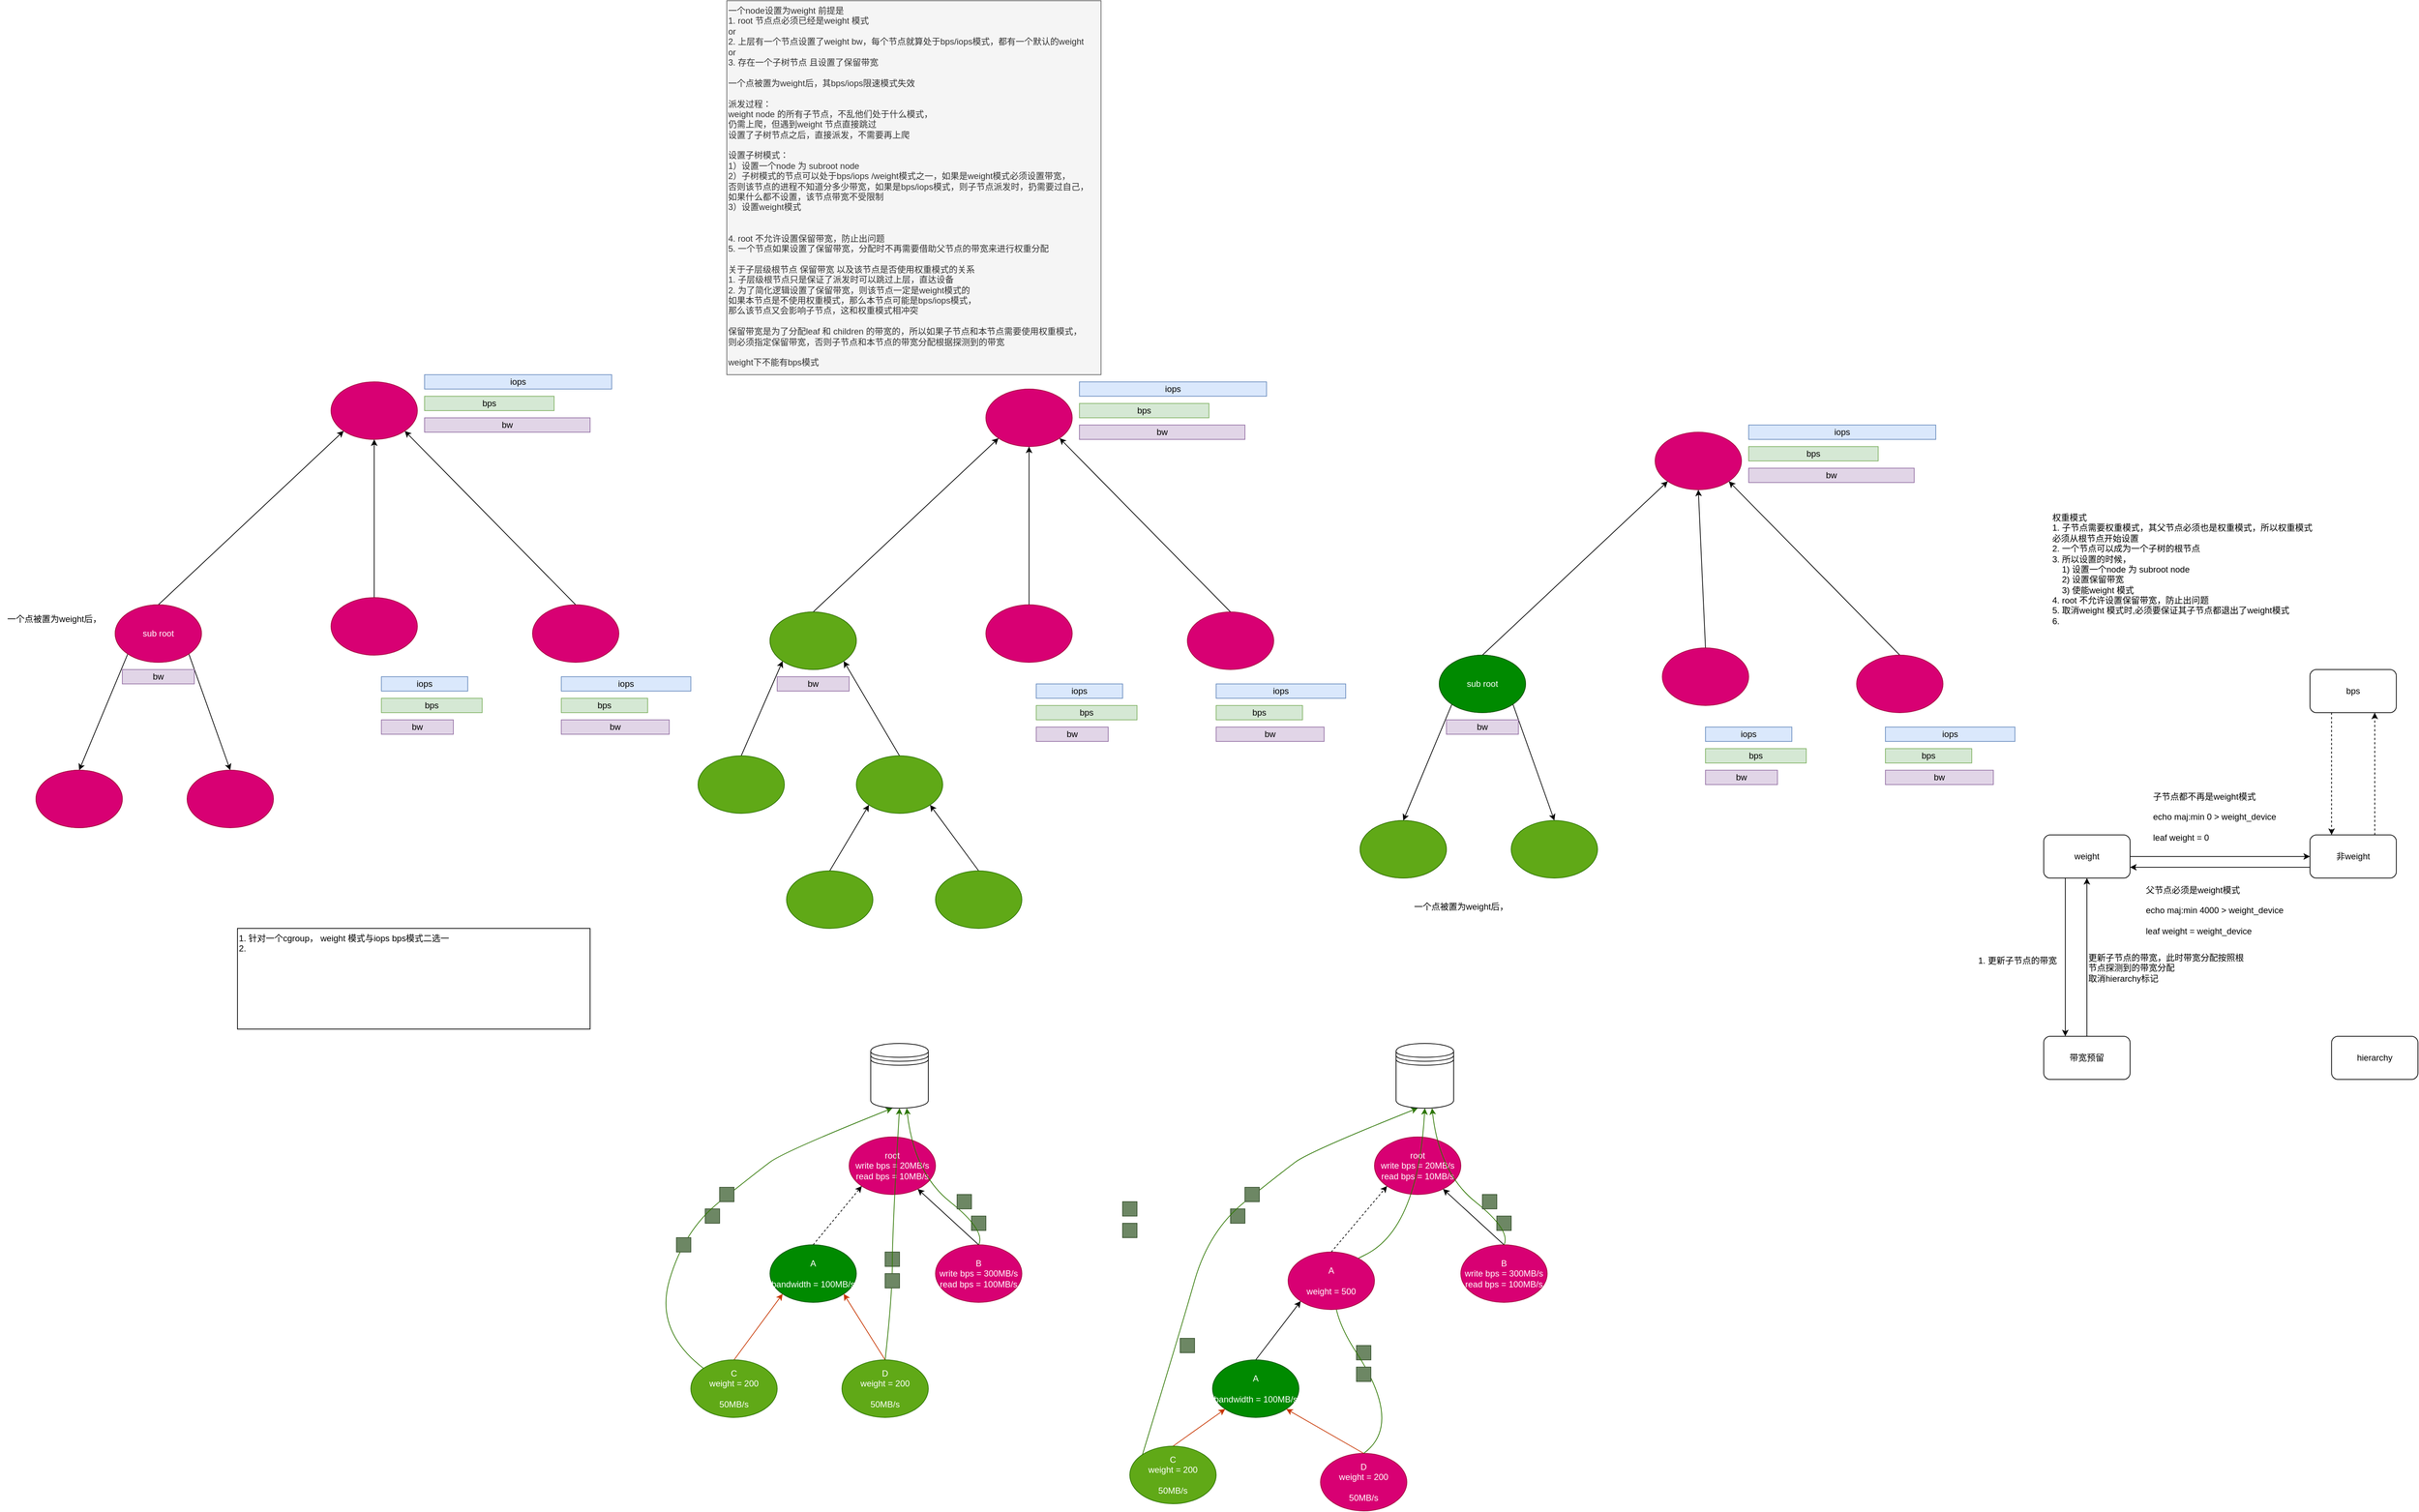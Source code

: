 <mxfile version="14.1.3" type="github">
  <diagram id="-onmPk4miG5qpfCvKEWN" name="Page-1">
    <mxGraphModel dx="3282" dy="1691" grid="1" gridSize="10" guides="1" tooltips="1" connect="1" arrows="1" fold="1" page="1" pageScale="1" pageWidth="827" pageHeight="1169" math="0" shadow="0">
      <root>
        <mxCell id="0" />
        <mxCell id="1" parent="0" />
        <mxCell id="AnmdYsWiVzskDCuWbKyH-101" value="一个node设置为weight 前提是&lt;br&gt;1. root 节点点必须已经是weight 模式&lt;br&gt;or&lt;br&gt;2. 上层有一个节点设置了weight bw，每个节点就算处于bps/iops模式，都有一个默认的weight&amp;nbsp;&lt;br&gt;or&lt;br&gt;3. 存在一个子树节点 且设置了保留带宽&lt;br&gt;&lt;br&gt;一个点被置为weight后，其bps/iops限速模式失效&lt;br&gt;&lt;br&gt;派发过程：&lt;br&gt;weight node 的所有子节点，不乱他们处于什么模式，&lt;br&gt;仍需上爬，但遇到weight 节点直接跳过&lt;br&gt;设置了子树节点之后，直接派发，不需要再上爬&lt;br&gt;&lt;div&gt;&lt;br&gt;&lt;/div&gt;&lt;div&gt;设置子树模式：&lt;span&gt;&amp;nbsp; &amp;nbsp;&amp;nbsp;&lt;/span&gt;&lt;/div&gt;&lt;div&gt;&lt;span&gt;1）设置一个node 为 subroot node&lt;/span&gt;&lt;/div&gt;&lt;div&gt;&lt;span&gt;2）子树模式的节点可以处于bps/iops /weight模式之一，如果是weight模式必须设置带宽，&lt;/span&gt;&lt;/div&gt;&lt;div&gt;&lt;span&gt;否则该节点的进程不知道分多少带宽，如果是bps/iops模式，则子节点派发时，扔需要过自己，&lt;/span&gt;&lt;/div&gt;&lt;div&gt;&lt;span&gt;如果什么都不设置，该节点带宽不受限制&lt;/span&gt;&lt;/div&gt;&lt;div&gt;&lt;span&gt;3）设置weight模式&lt;/span&gt;&lt;/div&gt;&lt;div&gt;&lt;br&gt;&lt;/div&gt;&lt;div&gt;&lt;br&gt;&lt;/div&gt;&lt;div&gt;4. root 不允许设置保留带宽，防止出问题&lt;/div&gt;&lt;div&gt;5. 一个节点如果设置了保留带宽，分配时不再需要借助父节点的带宽来进行权重分配&lt;/div&gt;&lt;div&gt;&lt;br&gt;&lt;/div&gt;&lt;div&gt;关于子层级根节点 保留带宽 以及该节点是否使用权重模式的关系&lt;/div&gt;&lt;div&gt;1. 子层级根节点只是保证了派发时可以跳过上层，直达设备&lt;/div&gt;&lt;div&gt;2. 为了简化逻辑设置了保留带宽，则该节点一定是weight模式的&lt;/div&gt;&lt;div&gt;如果本节点是不使用权重模式，那么本节点可能是bps/iops模式，&lt;br&gt;那么该节点又会影响子节点，这和权重模式相冲突&lt;br&gt;&lt;/div&gt;&lt;div&gt;&lt;br&gt;&lt;/div&gt;&lt;div&gt;保留带宽是为了分配leaf 和 children 的带宽的，所以如果子节点和本节点需要使用权重模式，&lt;/div&gt;&lt;div&gt;则必须指定保留带宽，否则子节点和本节点的带宽分配根据探测到的带宽&lt;/div&gt;&lt;div&gt;&lt;/div&gt;&lt;br&gt;&lt;div&gt;weight下不能有bps模式&lt;/div&gt;&lt;div&gt;&lt;br&gt;&lt;/div&gt;&lt;div&gt;&lt;br&gt;&lt;/div&gt;" style="text;html=1;align=left;verticalAlign=top;resizable=0;points=[];autosize=1;fillColor=#f5f5f5;strokeColor=#666666;fontColor=#333333;" parent="1" vertex="1">
          <mxGeometry x="-910" y="-450" width="520" height="520" as="geometry" />
        </mxCell>
        <mxCell id="AnmdYsWiVzskDCuWbKyH-1" value="" style="ellipse;whiteSpace=wrap;html=1;fillColor=#d80073;strokeColor=#A50040;fontColor=#ffffff;" parent="1" vertex="1">
          <mxGeometry x="380" y="150" width="120" height="80" as="geometry" />
        </mxCell>
        <mxCell id="AnmdYsWiVzskDCuWbKyH-46" style="rounded=0;orthogonalLoop=1;jettySize=auto;html=1;exitX=0;exitY=1;exitDx=0;exitDy=0;entryX=0.5;entryY=0;entryDx=0;entryDy=0;" parent="1" source="AnmdYsWiVzskDCuWbKyH-2" target="AnmdYsWiVzskDCuWbKyH-24" edge="1">
          <mxGeometry relative="1" as="geometry" />
        </mxCell>
        <mxCell id="AnmdYsWiVzskDCuWbKyH-47" style="edgeStyle=none;rounded=0;orthogonalLoop=1;jettySize=auto;html=1;exitX=1;exitY=1;exitDx=0;exitDy=0;entryX=0.5;entryY=0;entryDx=0;entryDy=0;" parent="1" source="AnmdYsWiVzskDCuWbKyH-2" target="AnmdYsWiVzskDCuWbKyH-25" edge="1">
          <mxGeometry relative="1" as="geometry" />
        </mxCell>
        <mxCell id="AnmdYsWiVzskDCuWbKyH-50" style="edgeStyle=none;rounded=0;orthogonalLoop=1;jettySize=auto;html=1;exitX=0.5;exitY=0;exitDx=0;exitDy=0;entryX=0;entryY=1;entryDx=0;entryDy=0;" parent="1" source="AnmdYsWiVzskDCuWbKyH-2" target="AnmdYsWiVzskDCuWbKyH-1" edge="1">
          <mxGeometry relative="1" as="geometry" />
        </mxCell>
        <mxCell id="AnmdYsWiVzskDCuWbKyH-2" value="sub root" style="ellipse;whiteSpace=wrap;html=1;fillColor=#f8cecc;strokeColor=#b85450;" parent="1" vertex="1">
          <mxGeometry x="80" y="460" width="120" height="80" as="geometry" />
        </mxCell>
        <mxCell id="AnmdYsWiVzskDCuWbKyH-48" style="edgeStyle=none;rounded=0;orthogonalLoop=1;jettySize=auto;html=1;exitX=0.5;exitY=0;exitDx=0;exitDy=0;entryX=0.5;entryY=1;entryDx=0;entryDy=0;" parent="1" source="AnmdYsWiVzskDCuWbKyH-3" target="AnmdYsWiVzskDCuWbKyH-1" edge="1">
          <mxGeometry relative="1" as="geometry" />
        </mxCell>
        <mxCell id="AnmdYsWiVzskDCuWbKyH-3" value="" style="ellipse;whiteSpace=wrap;html=1;fillColor=#d80073;strokeColor=#A50040;fontColor=#ffffff;" parent="1" vertex="1">
          <mxGeometry x="390" y="450" width="120" height="80" as="geometry" />
        </mxCell>
        <mxCell id="AnmdYsWiVzskDCuWbKyH-49" style="edgeStyle=none;rounded=0;orthogonalLoop=1;jettySize=auto;html=1;exitX=0.5;exitY=0;exitDx=0;exitDy=0;entryX=1;entryY=1;entryDx=0;entryDy=0;" parent="1" source="AnmdYsWiVzskDCuWbKyH-4" target="AnmdYsWiVzskDCuWbKyH-1" edge="1">
          <mxGeometry relative="1" as="geometry" />
        </mxCell>
        <mxCell id="AnmdYsWiVzskDCuWbKyH-4" value="" style="ellipse;whiteSpace=wrap;html=1;fillColor=#d80073;strokeColor=#A50040;fontColor=#ffffff;" parent="1" vertex="1">
          <mxGeometry x="660" y="460" width="120" height="80" as="geometry" />
        </mxCell>
        <mxCell id="AnmdYsWiVzskDCuWbKyH-11" value="bps" style="rounded=0;whiteSpace=wrap;html=1;fillColor=#d5e8d4;strokeColor=#82b366;" parent="1" vertex="1">
          <mxGeometry x="700" y="590" width="120" height="20" as="geometry" />
        </mxCell>
        <mxCell id="AnmdYsWiVzskDCuWbKyH-12" value="bw" style="rounded=0;whiteSpace=wrap;html=1;fillColor=#e1d5e7;strokeColor=#9673a6;" parent="1" vertex="1">
          <mxGeometry x="700" y="620" width="150" height="20" as="geometry" />
        </mxCell>
        <mxCell id="AnmdYsWiVzskDCuWbKyH-13" value="iops" style="rounded=0;whiteSpace=wrap;html=1;fillColor=#dae8fc;strokeColor=#6c8ebf;" parent="1" vertex="1">
          <mxGeometry x="700" y="560" width="180" height="20" as="geometry" />
        </mxCell>
        <mxCell id="AnmdYsWiVzskDCuWbKyH-14" value="bps" style="rounded=0;whiteSpace=wrap;html=1;fillColor=#d5e8d4;strokeColor=#82b366;" parent="1" vertex="1">
          <mxGeometry x="450" y="590" width="140" height="20" as="geometry" />
        </mxCell>
        <mxCell id="AnmdYsWiVzskDCuWbKyH-15" value="bw" style="rounded=0;whiteSpace=wrap;html=1;fillColor=#e1d5e7;strokeColor=#9673a6;" parent="1" vertex="1">
          <mxGeometry x="450" y="620" width="100" height="20" as="geometry" />
        </mxCell>
        <mxCell id="AnmdYsWiVzskDCuWbKyH-16" value="iops" style="rounded=0;whiteSpace=wrap;html=1;fillColor=#dae8fc;strokeColor=#6c8ebf;" parent="1" vertex="1">
          <mxGeometry x="450" y="560" width="120" height="20" as="geometry" />
        </mxCell>
        <mxCell id="AnmdYsWiVzskDCuWbKyH-18" value="bw" style="rounded=0;whiteSpace=wrap;html=1;fillColor=#e1d5e7;strokeColor=#9673a6;" parent="1" vertex="1">
          <mxGeometry x="90" y="550" width="100" height="20" as="geometry" />
        </mxCell>
        <mxCell id="AnmdYsWiVzskDCuWbKyH-20" value="bps" style="rounded=0;whiteSpace=wrap;html=1;fillColor=#d5e8d4;strokeColor=#82b366;" parent="1" vertex="1">
          <mxGeometry x="510" y="170" width="180" height="20" as="geometry" />
        </mxCell>
        <mxCell id="AnmdYsWiVzskDCuWbKyH-21" value="bw" style="rounded=0;whiteSpace=wrap;html=1;fillColor=#e1d5e7;strokeColor=#9673a6;" parent="1" vertex="1">
          <mxGeometry x="510" y="200" width="230" height="20" as="geometry" />
        </mxCell>
        <mxCell id="AnmdYsWiVzskDCuWbKyH-22" value="iops" style="rounded=0;whiteSpace=wrap;html=1;fillColor=#dae8fc;strokeColor=#6c8ebf;" parent="1" vertex="1">
          <mxGeometry x="510" y="140" width="260" height="20" as="geometry" />
        </mxCell>
        <mxCell id="AnmdYsWiVzskDCuWbKyH-23" value="权重模式&lt;br&gt;&lt;div&gt;&lt;span&gt;1. 子节点需要权重模式，其父节点必须也是权重模式，所以权重模式必须从根节点开始设置&lt;/span&gt;&lt;/div&gt;&lt;div&gt;&lt;span&gt;2. 一个节点可以成为一个子树的根节点&lt;/span&gt;&lt;/div&gt;&lt;div&gt;&lt;span&gt;3. 所以设置的时候，&lt;/span&gt;&lt;/div&gt;&lt;div&gt;&lt;span&gt;&amp;nbsp; &amp;nbsp; 1) 设置一个node 为 subroot node&lt;/span&gt;&lt;/div&gt;&lt;div&gt;&lt;span&gt;&amp;nbsp; &amp;nbsp; 2) 设置保留带宽&lt;/span&gt;&lt;/div&gt;&lt;div&gt;&lt;span&gt;&amp;nbsp; &amp;nbsp; 3) 使能weight 模式&lt;/span&gt;&lt;/div&gt;&lt;div&gt;&lt;span&gt;4. root 不允许设置保留带宽，防止出问题&lt;/span&gt;&lt;/div&gt;&lt;div&gt;&lt;span&gt;5. 取消weight 模式时,必须要保证其子节点都退出了weight模式&lt;/span&gt;&lt;/div&gt;&lt;div&gt;&lt;span&gt;6.&amp;nbsp;&lt;/span&gt;&lt;/div&gt;&lt;div&gt;&lt;span&gt;&lt;br&gt;&lt;/span&gt;&lt;/div&gt;&lt;div&gt;&lt;span&gt;&lt;br&gt;&lt;/span&gt;&lt;/div&gt;" style="text;html=1;strokeColor=none;fillColor=none;align=left;verticalAlign=middle;whiteSpace=wrap;rounded=0;" parent="1" vertex="1">
          <mxGeometry x="930" y="250" width="370" height="210" as="geometry" />
        </mxCell>
        <mxCell id="AnmdYsWiVzskDCuWbKyH-24" value="" style="ellipse;whiteSpace=wrap;html=1;fillColor=#f8cecc;strokeColor=#b85450;" parent="1" vertex="1">
          <mxGeometry x="-30" y="690" width="120" height="80" as="geometry" />
        </mxCell>
        <mxCell id="AnmdYsWiVzskDCuWbKyH-25" value="" style="ellipse;whiteSpace=wrap;html=1;fillColor=#60a917;strokeColor=#2D7600;fontColor=#ffffff;" parent="1" vertex="1">
          <mxGeometry x="180" y="690" width="120" height="80" as="geometry" />
        </mxCell>
        <mxCell id="AnmdYsWiVzskDCuWbKyH-32" style="edgeStyle=orthogonalEdgeStyle;rounded=0;orthogonalLoop=1;jettySize=auto;html=1;exitX=1;exitY=0.5;exitDx=0;exitDy=0;entryX=0;entryY=0.5;entryDx=0;entryDy=0;" parent="1" source="AnmdYsWiVzskDCuWbKyH-29" target="AnmdYsWiVzskDCuWbKyH-30" edge="1">
          <mxGeometry relative="1" as="geometry" />
        </mxCell>
        <mxCell id="AnmdYsWiVzskDCuWbKyH-29" value="weight" style="rounded=1;whiteSpace=wrap;html=1;align=center;" parent="1" vertex="1">
          <mxGeometry x="920" y="710" width="120" height="60" as="geometry" />
        </mxCell>
        <mxCell id="AnmdYsWiVzskDCuWbKyH-149" style="edgeStyle=none;rounded=0;orthogonalLoop=1;jettySize=auto;html=1;exitX=0.75;exitY=0;exitDx=0;exitDy=0;entryX=0.75;entryY=1;entryDx=0;entryDy=0;dashed=1;" parent="1" source="AnmdYsWiVzskDCuWbKyH-30" target="AnmdYsWiVzskDCuWbKyH-147" edge="1">
          <mxGeometry relative="1" as="geometry" />
        </mxCell>
        <mxCell id="AnmdYsWiVzskDCuWbKyH-30" value="非weight" style="rounded=1;whiteSpace=wrap;html=1;align=center;" parent="1" vertex="1">
          <mxGeometry x="1290" y="710" width="120" height="60" as="geometry" />
        </mxCell>
        <mxCell id="AnmdYsWiVzskDCuWbKyH-37" value="子节点都不再是weight模式&lt;br&gt;&lt;span&gt;&lt;br&gt;echo maj:min 0 &amp;gt; weight_device&lt;br&gt;&lt;/span&gt;&lt;span style=&quot;text-align: center&quot;&gt;&lt;br&gt;leaf weight = 0&lt;/span&gt;&lt;span&gt;&lt;br&gt;&lt;/span&gt;" style="text;html=1;strokeColor=none;fillColor=none;align=left;verticalAlign=middle;whiteSpace=wrap;rounded=0;" parent="1" vertex="1">
          <mxGeometry x="1070" y="640" width="180" height="90" as="geometry" />
        </mxCell>
        <mxCell id="AnmdYsWiVzskDCuWbKyH-39" value="父节点必须是weight模式&lt;br&gt;&lt;span&gt;&lt;br&gt;echo maj:min 4000 &amp;gt; weight_device&lt;br&gt;&lt;/span&gt;&lt;span style=&quot;text-align: center&quot;&gt;&lt;br&gt;leaf weight = weight_device&lt;/span&gt;&lt;span&gt;&lt;br&gt;&lt;/span&gt;" style="text;html=1;strokeColor=none;fillColor=none;align=left;verticalAlign=middle;whiteSpace=wrap;rounded=0;" parent="1" vertex="1">
          <mxGeometry x="1060" y="770" width="220" height="90" as="geometry" />
        </mxCell>
        <mxCell id="AnmdYsWiVzskDCuWbKyH-40" value="" style="endArrow=classic;html=1;exitX=0;exitY=0.75;exitDx=0;exitDy=0;entryX=1;entryY=0.75;entryDx=0;entryDy=0;" parent="1" source="AnmdYsWiVzskDCuWbKyH-30" target="AnmdYsWiVzskDCuWbKyH-29" edge="1">
          <mxGeometry width="50" height="50" relative="1" as="geometry">
            <mxPoint x="860" y="680" as="sourcePoint" />
            <mxPoint x="910" y="630" as="targetPoint" />
          </mxGeometry>
        </mxCell>
        <mxCell id="AnmdYsWiVzskDCuWbKyH-41" value="带宽预留" style="rounded=1;whiteSpace=wrap;html=1;align=center;" parent="1" vertex="1">
          <mxGeometry x="920" y="990" width="120" height="60" as="geometry" />
        </mxCell>
        <mxCell id="AnmdYsWiVzskDCuWbKyH-42" value="" style="endArrow=classic;html=1;exitX=0.25;exitY=1;exitDx=0;exitDy=0;entryX=0.25;entryY=0;entryDx=0;entryDy=0;" parent="1" source="AnmdYsWiVzskDCuWbKyH-29" target="AnmdYsWiVzskDCuWbKyH-41" edge="1">
          <mxGeometry width="50" height="50" relative="1" as="geometry">
            <mxPoint x="1310" y="950" as="sourcePoint" />
            <mxPoint x="1360" y="900" as="targetPoint" />
          </mxGeometry>
        </mxCell>
        <mxCell id="AnmdYsWiVzskDCuWbKyH-43" value="&lt;span&gt;1. 更新子节点的带宽&lt;br&gt;&lt;/span&gt;" style="text;html=1;strokeColor=none;fillColor=none;align=left;verticalAlign=middle;whiteSpace=wrap;rounded=0;" parent="1" vertex="1">
          <mxGeometry x="827" y="840" width="220" height="90" as="geometry" />
        </mxCell>
        <mxCell id="AnmdYsWiVzskDCuWbKyH-44" value="" style="endArrow=classic;html=1;exitX=0.5;exitY=0;exitDx=0;exitDy=0;entryX=0.5;entryY=1;entryDx=0;entryDy=0;" parent="1" source="AnmdYsWiVzskDCuWbKyH-41" target="AnmdYsWiVzskDCuWbKyH-29" edge="1">
          <mxGeometry width="50" height="50" relative="1" as="geometry">
            <mxPoint x="1390" y="940" as="sourcePoint" />
            <mxPoint x="1440" y="890" as="targetPoint" />
          </mxGeometry>
        </mxCell>
        <mxCell id="AnmdYsWiVzskDCuWbKyH-45" value="&lt;span&gt;更新子节点的带宽，此时带宽分配按照根节点探测到的带宽分配&lt;br&gt;取消hierarchy标记&lt;br&gt;&lt;/span&gt;" style="text;html=1;strokeColor=none;fillColor=none;align=left;verticalAlign=middle;whiteSpace=wrap;rounded=0;" parent="1" vertex="1">
          <mxGeometry x="980" y="850" width="220" height="90" as="geometry" />
        </mxCell>
        <mxCell id="AnmdYsWiVzskDCuWbKyH-51" value="sub root" style="ellipse;whiteSpace=wrap;html=1;fillColor=#008a00;strokeColor=#005700;fontColor=#ffffff;" parent="1" vertex="1">
          <mxGeometry x="80" y="460" width="120" height="80" as="geometry" />
        </mxCell>
        <mxCell id="AnmdYsWiVzskDCuWbKyH-52" value="" style="ellipse;whiteSpace=wrap;html=1;fillColor=#60a917;strokeColor=#2D7600;fontColor=#ffffff;" parent="1" vertex="1">
          <mxGeometry x="-30" y="690" width="120" height="80" as="geometry" />
        </mxCell>
        <mxCell id="AnmdYsWiVzskDCuWbKyH-53" value="一个点被置为weight后，" style="text;html=1;align=center;verticalAlign=middle;resizable=0;points=[];autosize=1;" parent="1" vertex="1">
          <mxGeometry x="35" y="800" width="150" height="20" as="geometry" />
        </mxCell>
        <mxCell id="AnmdYsWiVzskDCuWbKyH-54" value="" style="ellipse;whiteSpace=wrap;html=1;fillColor=#d80073;strokeColor=#A50040;fontColor=#ffffff;" parent="1" vertex="1">
          <mxGeometry x="-1460" y="80" width="120" height="80" as="geometry" />
        </mxCell>
        <mxCell id="AnmdYsWiVzskDCuWbKyH-55" style="rounded=0;orthogonalLoop=1;jettySize=auto;html=1;exitX=0;exitY=1;exitDx=0;exitDy=0;entryX=0.5;entryY=0;entryDx=0;entryDy=0;" parent="1" source="AnmdYsWiVzskDCuWbKyH-58" target="AnmdYsWiVzskDCuWbKyH-73" edge="1">
          <mxGeometry relative="1" as="geometry" />
        </mxCell>
        <mxCell id="AnmdYsWiVzskDCuWbKyH-56" style="edgeStyle=none;rounded=0;orthogonalLoop=1;jettySize=auto;html=1;exitX=1;exitY=1;exitDx=0;exitDy=0;entryX=0.5;entryY=0;entryDx=0;entryDy=0;" parent="1" source="AnmdYsWiVzskDCuWbKyH-58" target="AnmdYsWiVzskDCuWbKyH-74" edge="1">
          <mxGeometry relative="1" as="geometry" />
        </mxCell>
        <mxCell id="AnmdYsWiVzskDCuWbKyH-57" style="edgeStyle=none;rounded=0;orthogonalLoop=1;jettySize=auto;html=1;exitX=0.5;exitY=0;exitDx=0;exitDy=0;entryX=0;entryY=1;entryDx=0;entryDy=0;" parent="1" source="AnmdYsWiVzskDCuWbKyH-58" target="AnmdYsWiVzskDCuWbKyH-54" edge="1">
          <mxGeometry relative="1" as="geometry" />
        </mxCell>
        <mxCell id="AnmdYsWiVzskDCuWbKyH-58" value="sub root" style="ellipse;whiteSpace=wrap;html=1;fillColor=#f8cecc;strokeColor=#b85450;" parent="1" vertex="1">
          <mxGeometry x="-1760" y="390" width="120" height="80" as="geometry" />
        </mxCell>
        <mxCell id="AnmdYsWiVzskDCuWbKyH-59" style="edgeStyle=none;rounded=0;orthogonalLoop=1;jettySize=auto;html=1;exitX=0.5;exitY=0;exitDx=0;exitDy=0;entryX=0.5;entryY=1;entryDx=0;entryDy=0;" parent="1" source="AnmdYsWiVzskDCuWbKyH-60" target="AnmdYsWiVzskDCuWbKyH-54" edge="1">
          <mxGeometry relative="1" as="geometry" />
        </mxCell>
        <mxCell id="AnmdYsWiVzskDCuWbKyH-60" value="" style="ellipse;whiteSpace=wrap;html=1;fillColor=#d80073;strokeColor=#A50040;fontColor=#ffffff;" parent="1" vertex="1">
          <mxGeometry x="-1460" y="380" width="120" height="80" as="geometry" />
        </mxCell>
        <mxCell id="AnmdYsWiVzskDCuWbKyH-61" style="edgeStyle=none;rounded=0;orthogonalLoop=1;jettySize=auto;html=1;exitX=0.5;exitY=0;exitDx=0;exitDy=0;entryX=1;entryY=1;entryDx=0;entryDy=0;" parent="1" source="AnmdYsWiVzskDCuWbKyH-62" target="AnmdYsWiVzskDCuWbKyH-54" edge="1">
          <mxGeometry relative="1" as="geometry" />
        </mxCell>
        <mxCell id="AnmdYsWiVzskDCuWbKyH-62" value="" style="ellipse;whiteSpace=wrap;html=1;fillColor=#d80073;strokeColor=#A50040;fontColor=#ffffff;" parent="1" vertex="1">
          <mxGeometry x="-1180" y="390" width="120" height="80" as="geometry" />
        </mxCell>
        <mxCell id="AnmdYsWiVzskDCuWbKyH-63" value="bps" style="rounded=0;whiteSpace=wrap;html=1;fillColor=#d5e8d4;strokeColor=#82b366;" parent="1" vertex="1">
          <mxGeometry x="-1140" y="520" width="120" height="20" as="geometry" />
        </mxCell>
        <mxCell id="AnmdYsWiVzskDCuWbKyH-64" value="bw" style="rounded=0;whiteSpace=wrap;html=1;fillColor=#e1d5e7;strokeColor=#9673a6;" parent="1" vertex="1">
          <mxGeometry x="-1140" y="550" width="150" height="20" as="geometry" />
        </mxCell>
        <mxCell id="AnmdYsWiVzskDCuWbKyH-65" value="iops" style="rounded=0;whiteSpace=wrap;html=1;fillColor=#dae8fc;strokeColor=#6c8ebf;" parent="1" vertex="1">
          <mxGeometry x="-1140" y="490" width="180" height="20" as="geometry" />
        </mxCell>
        <mxCell id="AnmdYsWiVzskDCuWbKyH-66" value="bps" style="rounded=0;whiteSpace=wrap;html=1;fillColor=#d5e8d4;strokeColor=#82b366;" parent="1" vertex="1">
          <mxGeometry x="-1390" y="520" width="140" height="20" as="geometry" />
        </mxCell>
        <mxCell id="AnmdYsWiVzskDCuWbKyH-67" value="bw" style="rounded=0;whiteSpace=wrap;html=1;fillColor=#e1d5e7;strokeColor=#9673a6;" parent="1" vertex="1">
          <mxGeometry x="-1390" y="550" width="100" height="20" as="geometry" />
        </mxCell>
        <mxCell id="AnmdYsWiVzskDCuWbKyH-68" value="iops" style="rounded=0;whiteSpace=wrap;html=1;fillColor=#dae8fc;strokeColor=#6c8ebf;" parent="1" vertex="1">
          <mxGeometry x="-1390" y="490" width="120" height="20" as="geometry" />
        </mxCell>
        <mxCell id="AnmdYsWiVzskDCuWbKyH-69" value="bw" style="rounded=0;whiteSpace=wrap;html=1;fillColor=#e1d5e7;strokeColor=#9673a6;" parent="1" vertex="1">
          <mxGeometry x="-1750" y="480" width="100" height="20" as="geometry" />
        </mxCell>
        <mxCell id="AnmdYsWiVzskDCuWbKyH-70" value="bps" style="rounded=0;whiteSpace=wrap;html=1;fillColor=#d5e8d4;strokeColor=#82b366;" parent="1" vertex="1">
          <mxGeometry x="-1330" y="100" width="180" height="20" as="geometry" />
        </mxCell>
        <mxCell id="AnmdYsWiVzskDCuWbKyH-71" value="bw" style="rounded=0;whiteSpace=wrap;html=1;fillColor=#e1d5e7;strokeColor=#9673a6;" parent="1" vertex="1">
          <mxGeometry x="-1330" y="130" width="230" height="20" as="geometry" />
        </mxCell>
        <mxCell id="AnmdYsWiVzskDCuWbKyH-72" value="iops" style="rounded=0;whiteSpace=wrap;html=1;fillColor=#dae8fc;strokeColor=#6c8ebf;" parent="1" vertex="1">
          <mxGeometry x="-1330" y="70" width="260" height="20" as="geometry" />
        </mxCell>
        <mxCell id="AnmdYsWiVzskDCuWbKyH-73" value="" style="ellipse;whiteSpace=wrap;html=1;fillColor=#f8cecc;strokeColor=#b85450;" parent="1" vertex="1">
          <mxGeometry x="-1870" y="620" width="120" height="80" as="geometry" />
        </mxCell>
        <mxCell id="AnmdYsWiVzskDCuWbKyH-74" value="" style="ellipse;whiteSpace=wrap;html=1;fillColor=#d80073;strokeColor=#A50040;fontColor=#ffffff;" parent="1" vertex="1">
          <mxGeometry x="-1660" y="620" width="120" height="80" as="geometry" />
        </mxCell>
        <mxCell id="AnmdYsWiVzskDCuWbKyH-75" value="sub root" style="ellipse;whiteSpace=wrap;html=1;fillColor=#d80073;strokeColor=#A50040;fontColor=#ffffff;" parent="1" vertex="1">
          <mxGeometry x="-1760" y="390" width="120" height="80" as="geometry" />
        </mxCell>
        <mxCell id="AnmdYsWiVzskDCuWbKyH-76" value="" style="ellipse;whiteSpace=wrap;html=1;fillColor=#d80073;strokeColor=#A50040;fontColor=#ffffff;" parent="1" vertex="1">
          <mxGeometry x="-1870" y="620" width="120" height="80" as="geometry" />
        </mxCell>
        <mxCell id="AnmdYsWiVzskDCuWbKyH-77" value="一个点被置为weight后，" style="text;html=1;align=center;verticalAlign=middle;resizable=0;points=[];autosize=1;" parent="1" vertex="1">
          <mxGeometry x="-1920" y="400" width="150" height="20" as="geometry" />
        </mxCell>
        <mxCell id="AnmdYsWiVzskDCuWbKyH-78" value="" style="ellipse;whiteSpace=wrap;html=1;fillColor=#d80073;strokeColor=#A50040;fontColor=#ffffff;" parent="1" vertex="1">
          <mxGeometry x="-550" y="90" width="120" height="80" as="geometry" />
        </mxCell>
        <mxCell id="AnmdYsWiVzskDCuWbKyH-81" style="edgeStyle=none;rounded=0;orthogonalLoop=1;jettySize=auto;html=1;exitX=0.5;exitY=0;exitDx=0;exitDy=0;entryX=0;entryY=1;entryDx=0;entryDy=0;" parent="1" source="AnmdYsWiVzskDCuWbKyH-82" target="AnmdYsWiVzskDCuWbKyH-78" edge="1">
          <mxGeometry relative="1" as="geometry" />
        </mxCell>
        <mxCell id="AnmdYsWiVzskDCuWbKyH-82" value="sub root" style="ellipse;whiteSpace=wrap;html=1;fillColor=#f8cecc;strokeColor=#b85450;" parent="1" vertex="1">
          <mxGeometry x="-850" y="400" width="120" height="80" as="geometry" />
        </mxCell>
        <mxCell id="AnmdYsWiVzskDCuWbKyH-83" style="edgeStyle=none;rounded=0;orthogonalLoop=1;jettySize=auto;html=1;exitX=0.5;exitY=0;exitDx=0;exitDy=0;entryX=0.5;entryY=1;entryDx=0;entryDy=0;" parent="1" source="AnmdYsWiVzskDCuWbKyH-84" target="AnmdYsWiVzskDCuWbKyH-78" edge="1">
          <mxGeometry relative="1" as="geometry" />
        </mxCell>
        <mxCell id="AnmdYsWiVzskDCuWbKyH-84" value="" style="ellipse;whiteSpace=wrap;html=1;fillColor=#d80073;strokeColor=#A50040;fontColor=#ffffff;" parent="1" vertex="1">
          <mxGeometry x="-550" y="390" width="120" height="80" as="geometry" />
        </mxCell>
        <mxCell id="AnmdYsWiVzskDCuWbKyH-85" style="edgeStyle=none;rounded=0;orthogonalLoop=1;jettySize=auto;html=1;exitX=0.5;exitY=0;exitDx=0;exitDy=0;entryX=1;entryY=1;entryDx=0;entryDy=0;" parent="1" source="AnmdYsWiVzskDCuWbKyH-86" target="AnmdYsWiVzskDCuWbKyH-78" edge="1">
          <mxGeometry relative="1" as="geometry" />
        </mxCell>
        <mxCell id="AnmdYsWiVzskDCuWbKyH-86" value="" style="ellipse;whiteSpace=wrap;html=1;fillColor=#d80073;strokeColor=#A50040;fontColor=#ffffff;" parent="1" vertex="1">
          <mxGeometry x="-270" y="400" width="120" height="80" as="geometry" />
        </mxCell>
        <mxCell id="AnmdYsWiVzskDCuWbKyH-87" value="bps" style="rounded=0;whiteSpace=wrap;html=1;fillColor=#d5e8d4;strokeColor=#82b366;" parent="1" vertex="1">
          <mxGeometry x="-230" y="530" width="120" height="20" as="geometry" />
        </mxCell>
        <mxCell id="AnmdYsWiVzskDCuWbKyH-88" value="bw" style="rounded=0;whiteSpace=wrap;html=1;fillColor=#e1d5e7;strokeColor=#9673a6;" parent="1" vertex="1">
          <mxGeometry x="-230" y="560" width="150" height="20" as="geometry" />
        </mxCell>
        <mxCell id="AnmdYsWiVzskDCuWbKyH-89" value="iops" style="rounded=0;whiteSpace=wrap;html=1;fillColor=#dae8fc;strokeColor=#6c8ebf;" parent="1" vertex="1">
          <mxGeometry x="-230" y="500" width="180" height="20" as="geometry" />
        </mxCell>
        <mxCell id="AnmdYsWiVzskDCuWbKyH-90" value="bps" style="rounded=0;whiteSpace=wrap;html=1;fillColor=#d5e8d4;strokeColor=#82b366;" parent="1" vertex="1">
          <mxGeometry x="-480" y="530" width="140" height="20" as="geometry" />
        </mxCell>
        <mxCell id="AnmdYsWiVzskDCuWbKyH-91" value="bw" style="rounded=0;whiteSpace=wrap;html=1;fillColor=#e1d5e7;strokeColor=#9673a6;" parent="1" vertex="1">
          <mxGeometry x="-480" y="560" width="100" height="20" as="geometry" />
        </mxCell>
        <mxCell id="AnmdYsWiVzskDCuWbKyH-92" value="iops" style="rounded=0;whiteSpace=wrap;html=1;fillColor=#dae8fc;strokeColor=#6c8ebf;" parent="1" vertex="1">
          <mxGeometry x="-480" y="500" width="120" height="20" as="geometry" />
        </mxCell>
        <mxCell id="AnmdYsWiVzskDCuWbKyH-93" value="bw" style="rounded=0;whiteSpace=wrap;html=1;fillColor=#e1d5e7;strokeColor=#9673a6;" parent="1" vertex="1">
          <mxGeometry x="-840" y="490" width="100" height="20" as="geometry" />
        </mxCell>
        <mxCell id="AnmdYsWiVzskDCuWbKyH-94" value="bps" style="rounded=0;whiteSpace=wrap;html=1;fillColor=#d5e8d4;strokeColor=#82b366;" parent="1" vertex="1">
          <mxGeometry x="-420" y="110" width="180" height="20" as="geometry" />
        </mxCell>
        <mxCell id="AnmdYsWiVzskDCuWbKyH-95" value="bw" style="rounded=0;whiteSpace=wrap;html=1;fillColor=#e1d5e7;strokeColor=#9673a6;" parent="1" vertex="1">
          <mxGeometry x="-420" y="140" width="230" height="20" as="geometry" />
        </mxCell>
        <mxCell id="AnmdYsWiVzskDCuWbKyH-96" value="iops" style="rounded=0;whiteSpace=wrap;html=1;fillColor=#dae8fc;strokeColor=#6c8ebf;" parent="1" vertex="1">
          <mxGeometry x="-420" y="80" width="260" height="20" as="geometry" />
        </mxCell>
        <mxCell id="AnmdYsWiVzskDCuWbKyH-99" value="" style="ellipse;whiteSpace=wrap;html=1;fillColor=#60a917;strokeColor=#2D7600;fontColor=#ffffff;" parent="1" vertex="1">
          <mxGeometry x="-850" y="400" width="120" height="80" as="geometry" />
        </mxCell>
        <mxCell id="AnmdYsWiVzskDCuWbKyH-110" style="edgeStyle=none;rounded=0;orthogonalLoop=1;jettySize=auto;html=1;exitX=0.5;exitY=0;exitDx=0;exitDy=0;entryX=0;entryY=1;entryDx=0;entryDy=0;" parent="1" source="AnmdYsWiVzskDCuWbKyH-107" target="AnmdYsWiVzskDCuWbKyH-99" edge="1">
          <mxGeometry relative="1" as="geometry">
            <mxPoint x="-900" y="630" as="sourcePoint" />
          </mxGeometry>
        </mxCell>
        <mxCell id="AnmdYsWiVzskDCuWbKyH-102" value="1. 针对一个cgroup， weight 模式与iops bps模式二选一&lt;br&gt;2.&amp;nbsp;" style="text;html=1;fillColor=none;align=left;verticalAlign=top;whiteSpace=wrap;rounded=0;strokeColor=#000000;" parent="1" vertex="1">
          <mxGeometry x="-1590" y="840" width="490" height="140" as="geometry" />
        </mxCell>
        <mxCell id="AnmdYsWiVzskDCuWbKyH-107" value="" style="ellipse;whiteSpace=wrap;html=1;fillColor=#60a917;strokeColor=#2D7600;fontColor=#ffffff;" parent="1" vertex="1">
          <mxGeometry x="-950" y="600" width="120" height="80" as="geometry" />
        </mxCell>
        <mxCell id="AnmdYsWiVzskDCuWbKyH-111" value="root&lt;br&gt;write bps = 20MB/s&lt;br&gt;read bps = 10MB/s" style="ellipse;whiteSpace=wrap;html=1;fillColor=#d80073;strokeColor=#A50040;fontColor=#ffffff;" parent="1" vertex="1">
          <mxGeometry x="-740" y="1130" width="120" height="80" as="geometry" />
        </mxCell>
        <mxCell id="AnmdYsWiVzskDCuWbKyH-112" style="edgeStyle=none;rounded=0;orthogonalLoop=1;jettySize=auto;html=1;exitX=0.5;exitY=0;exitDx=0;exitDy=0;entryX=0;entryY=1;entryDx=0;entryDy=0;dashed=1;" parent="1" source="AnmdYsWiVzskDCuWbKyH-113" target="AnmdYsWiVzskDCuWbKyH-111" edge="1">
          <mxGeometry relative="1" as="geometry" />
        </mxCell>
        <mxCell id="AnmdYsWiVzskDCuWbKyH-113" value="A&lt;br&gt;&lt;br&gt;bandwidth = 100MB/s" style="ellipse;whiteSpace=wrap;html=1;fillColor=#008a00;strokeColor=#005700;fontColor=#ffffff;" parent="1" vertex="1">
          <mxGeometry x="-850" y="1280" width="120" height="80" as="geometry" />
        </mxCell>
        <mxCell id="AnmdYsWiVzskDCuWbKyH-114" style="edgeStyle=none;rounded=0;orthogonalLoop=1;jettySize=auto;html=1;exitX=0.5;exitY=0;exitDx=0;exitDy=0;" parent="1" source="AnmdYsWiVzskDCuWbKyH-115" target="AnmdYsWiVzskDCuWbKyH-111" edge="1">
          <mxGeometry relative="1" as="geometry" />
        </mxCell>
        <mxCell id="AnmdYsWiVzskDCuWbKyH-115" value="B&lt;br&gt;&lt;span&gt;write bps = 300MB/s&lt;/span&gt;&lt;br&gt;&lt;span&gt;read bps = 100MB/s&lt;/span&gt;" style="ellipse;whiteSpace=wrap;html=1;fillColor=#d80073;strokeColor=#A50040;fontColor=#ffffff;" parent="1" vertex="1">
          <mxGeometry x="-620" y="1280" width="120" height="80" as="geometry" />
        </mxCell>
        <mxCell id="AnmdYsWiVzskDCuWbKyH-118" style="edgeStyle=none;rounded=0;orthogonalLoop=1;jettySize=auto;html=1;exitX=0.5;exitY=0;exitDx=0;exitDy=0;entryX=0;entryY=1;entryDx=0;entryDy=0;fillColor=#fa6800;strokeColor=#C73500;" parent="1" source="AnmdYsWiVzskDCuWbKyH-116" target="AnmdYsWiVzskDCuWbKyH-113" edge="1">
          <mxGeometry relative="1" as="geometry" />
        </mxCell>
        <mxCell id="AnmdYsWiVzskDCuWbKyH-116" value="C&lt;br&gt;weight = 200&lt;br&gt;&lt;br&gt;50MB/s" style="ellipse;whiteSpace=wrap;html=1;fillColor=#60a917;strokeColor=#2D7600;fontColor=#ffffff;" parent="1" vertex="1">
          <mxGeometry x="-960" y="1440" width="120" height="80" as="geometry" />
        </mxCell>
        <mxCell id="AnmdYsWiVzskDCuWbKyH-119" style="edgeStyle=none;rounded=0;orthogonalLoop=1;jettySize=auto;html=1;exitX=0.5;exitY=0;exitDx=0;exitDy=0;entryX=1;entryY=1;entryDx=0;entryDy=0;fillColor=#fa6800;strokeColor=#C73500;" parent="1" source="AnmdYsWiVzskDCuWbKyH-120" target="AnmdYsWiVzskDCuWbKyH-113" edge="1">
          <mxGeometry relative="1" as="geometry">
            <mxPoint x="-700.0" y="1440" as="sourcePoint" />
          </mxGeometry>
        </mxCell>
        <mxCell id="AnmdYsWiVzskDCuWbKyH-120" value="D&lt;br&gt;weight = 200&lt;br&gt;&lt;br&gt;50MB/s" style="ellipse;whiteSpace=wrap;html=1;fillColor=#60a917;strokeColor=#2D7600;fontColor=#ffffff;" parent="1" vertex="1">
          <mxGeometry x="-750" y="1440" width="120" height="80" as="geometry" />
        </mxCell>
        <mxCell id="AnmdYsWiVzskDCuWbKyH-121" value="" style="rounded=0;whiteSpace=wrap;html=1;strokeColor=#3A5431;align=left;fillColor=#6d8764;fontColor=#ffffff;" parent="1" vertex="1">
          <mxGeometry x="-690" y="1290" width="20" height="20" as="geometry" />
        </mxCell>
        <mxCell id="AnmdYsWiVzskDCuWbKyH-122" value="" style="rounded=0;whiteSpace=wrap;html=1;strokeColor=#3A5431;align=left;fillColor=#6d8764;fontColor=#ffffff;" parent="1" vertex="1">
          <mxGeometry x="-360" y="1220" width="20" height="20" as="geometry" />
        </mxCell>
        <mxCell id="AnmdYsWiVzskDCuWbKyH-123" value="" style="rounded=0;whiteSpace=wrap;html=1;strokeColor=#3A5431;align=left;fillColor=#6d8764;fontColor=#ffffff;" parent="1" vertex="1">
          <mxGeometry x="-360" y="1250" width="20" height="20" as="geometry" />
        </mxCell>
        <mxCell id="AnmdYsWiVzskDCuWbKyH-124" value="" style="rounded=0;whiteSpace=wrap;html=1;strokeColor=#3A5431;align=left;fillColor=#6d8764;fontColor=#ffffff;" parent="1" vertex="1">
          <mxGeometry x="-570" y="1240" width="20" height="20" as="geometry" />
        </mxCell>
        <mxCell id="AnmdYsWiVzskDCuWbKyH-125" value="" style="rounded=0;whiteSpace=wrap;html=1;strokeColor=#3A5431;align=left;fillColor=#6d8764;fontColor=#ffffff;" parent="1" vertex="1">
          <mxGeometry x="-940" y="1230" width="20" height="20" as="geometry" />
        </mxCell>
        <mxCell id="AnmdYsWiVzskDCuWbKyH-132" value="" style="curved=1;endArrow=classic;html=1;exitX=0;exitY=0;exitDx=0;exitDy=0;fillColor=#60a917;strokeColor=#2D7600;" parent="1" source="AnmdYsWiVzskDCuWbKyH-116" edge="1">
          <mxGeometry width="50" height="50" relative="1" as="geometry">
            <mxPoint x="-1090" y="1320" as="sourcePoint" />
            <mxPoint x="-680" y="1090" as="targetPoint" />
            <Array as="points">
              <mxPoint x="-1010" y="1400" />
              <mxPoint x="-970" y="1260" />
              <mxPoint x="-870" y="1180" />
              <mxPoint x="-830" y="1150" />
            </Array>
          </mxGeometry>
        </mxCell>
        <mxCell id="AnmdYsWiVzskDCuWbKyH-133" value="" style="curved=1;endArrow=classic;html=1;exitX=0.5;exitY=0;exitDx=0;exitDy=0;fillColor=#60a917;strokeColor=#2D7600;" parent="1" source="AnmdYsWiVzskDCuWbKyH-120" edge="1">
          <mxGeometry width="50" height="50" relative="1" as="geometry">
            <mxPoint x="-1230" y="1420" as="sourcePoint" />
            <mxPoint x="-670" y="1090" as="targetPoint" />
            <Array as="points">
              <mxPoint x="-680" y="1350" />
              <mxPoint x="-680" y="1260" />
            </Array>
          </mxGeometry>
        </mxCell>
        <mxCell id="AnmdYsWiVzskDCuWbKyH-135" value="" style="shape=datastore;whiteSpace=wrap;html=1;strokeColor=#000000;align=left;" parent="1" vertex="1">
          <mxGeometry x="-710" y="1000" width="80" height="90" as="geometry" />
        </mxCell>
        <mxCell id="AnmdYsWiVzskDCuWbKyH-136" value="" style="curved=1;endArrow=classic;html=1;exitX=0.5;exitY=0;exitDx=0;exitDy=0;fillColor=#60a917;strokeColor=#2D7600;" parent="1" source="AnmdYsWiVzskDCuWbKyH-115" edge="1">
          <mxGeometry width="50" height="50" relative="1" as="geometry">
            <mxPoint x="-480" y="1260" as="sourcePoint" />
            <mxPoint x="-660" y="1090" as="targetPoint" />
            <Array as="points">
              <mxPoint x="-550" y="1260" />
              <mxPoint x="-650" y="1180" />
            </Array>
          </mxGeometry>
        </mxCell>
        <mxCell id="AnmdYsWiVzskDCuWbKyH-140" value="" style="rounded=0;whiteSpace=wrap;html=1;strokeColor=#3A5431;align=left;fillColor=#6d8764;fontColor=#ffffff;" parent="1" vertex="1">
          <mxGeometry x="-920" y="1200" width="20" height="20" as="geometry" />
        </mxCell>
        <mxCell id="AnmdYsWiVzskDCuWbKyH-141" value="" style="rounded=0;whiteSpace=wrap;html=1;strokeColor=#3A5431;align=left;fillColor=#6d8764;fontColor=#ffffff;" parent="1" vertex="1">
          <mxGeometry x="-980" y="1270" width="20" height="20" as="geometry" />
        </mxCell>
        <mxCell id="AnmdYsWiVzskDCuWbKyH-143" value="" style="rounded=0;whiteSpace=wrap;html=1;strokeColor=#3A5431;align=left;fillColor=#6d8764;fontColor=#ffffff;" parent="1" vertex="1">
          <mxGeometry x="-690" y="1320" width="20" height="20" as="geometry" />
        </mxCell>
        <mxCell id="AnmdYsWiVzskDCuWbKyH-144" value="" style="rounded=0;whiteSpace=wrap;html=1;strokeColor=#3A5431;align=left;fillColor=#6d8764;fontColor=#ffffff;" parent="1" vertex="1">
          <mxGeometry x="-590" y="1210" width="20" height="20" as="geometry" />
        </mxCell>
        <mxCell id="AnmdYsWiVzskDCuWbKyH-146" value="hierarchy" style="rounded=1;whiteSpace=wrap;html=1;align=center;" parent="1" vertex="1">
          <mxGeometry x="1320" y="990" width="120" height="60" as="geometry" />
        </mxCell>
        <mxCell id="AnmdYsWiVzskDCuWbKyH-148" style="edgeStyle=none;rounded=0;orthogonalLoop=1;jettySize=auto;html=1;exitX=0.25;exitY=1;exitDx=0;exitDy=0;entryX=0.25;entryY=0;entryDx=0;entryDy=0;dashed=1;" parent="1" source="AnmdYsWiVzskDCuWbKyH-147" target="AnmdYsWiVzskDCuWbKyH-30" edge="1">
          <mxGeometry relative="1" as="geometry" />
        </mxCell>
        <mxCell id="AnmdYsWiVzskDCuWbKyH-147" value="bps" style="rounded=1;whiteSpace=wrap;html=1;align=center;" parent="1" vertex="1">
          <mxGeometry x="1290" y="480" width="120" height="60" as="geometry" />
        </mxCell>
        <mxCell id="AnmdYsWiVzskDCuWbKyH-151" style="edgeStyle=none;rounded=0;orthogonalLoop=1;jettySize=auto;html=1;exitX=0.5;exitY=0;exitDx=0;exitDy=0;entryX=1;entryY=1;entryDx=0;entryDy=0;" parent="1" source="AnmdYsWiVzskDCuWbKyH-150" target="AnmdYsWiVzskDCuWbKyH-99" edge="1">
          <mxGeometry relative="1" as="geometry" />
        </mxCell>
        <mxCell id="AnmdYsWiVzskDCuWbKyH-150" value="" style="ellipse;whiteSpace=wrap;html=1;fillColor=#60a917;strokeColor=#2D7600;fontColor=#ffffff;" parent="1" vertex="1">
          <mxGeometry x="-730" y="600" width="120" height="80" as="geometry" />
        </mxCell>
        <mxCell id="AnmdYsWiVzskDCuWbKyH-152" value="root&lt;br&gt;write bps = 20MB/s&lt;br&gt;read bps = 10MB/s" style="ellipse;whiteSpace=wrap;html=1;fillColor=#d80073;strokeColor=#A50040;fontColor=#ffffff;" parent="1" vertex="1">
          <mxGeometry x="-10" y="1130" width="120" height="80" as="geometry" />
        </mxCell>
        <mxCell id="AnmdYsWiVzskDCuWbKyH-153" style="edgeStyle=none;rounded=0;orthogonalLoop=1;jettySize=auto;html=1;exitX=0.5;exitY=0;exitDx=0;exitDy=0;entryX=0;entryY=1;entryDx=0;entryDy=0;dashed=1;" parent="1" source="AnmdYsWiVzskDCuWbKyH-172" target="AnmdYsWiVzskDCuWbKyH-152" edge="1">
          <mxGeometry relative="1" as="geometry" />
        </mxCell>
        <mxCell id="AnmdYsWiVzskDCuWbKyH-173" style="edgeStyle=none;rounded=0;orthogonalLoop=1;jettySize=auto;html=1;exitX=0.5;exitY=0;exitDx=0;exitDy=0;entryX=0;entryY=1;entryDx=0;entryDy=0;" parent="1" source="AnmdYsWiVzskDCuWbKyH-154" target="AnmdYsWiVzskDCuWbKyH-172" edge="1">
          <mxGeometry relative="1" as="geometry" />
        </mxCell>
        <mxCell id="AnmdYsWiVzskDCuWbKyH-154" value="A&lt;br&gt;&lt;br&gt;bandwidth = 100MB/s" style="ellipse;whiteSpace=wrap;html=1;fillColor=#008a00;strokeColor=#005700;fontColor=#ffffff;" parent="1" vertex="1">
          <mxGeometry x="-235" y="1440" width="120" height="80" as="geometry" />
        </mxCell>
        <mxCell id="AnmdYsWiVzskDCuWbKyH-155" style="edgeStyle=none;rounded=0;orthogonalLoop=1;jettySize=auto;html=1;exitX=0.5;exitY=0;exitDx=0;exitDy=0;" parent="1" source="AnmdYsWiVzskDCuWbKyH-156" target="AnmdYsWiVzskDCuWbKyH-152" edge="1">
          <mxGeometry relative="1" as="geometry" />
        </mxCell>
        <mxCell id="AnmdYsWiVzskDCuWbKyH-156" value="B&lt;br&gt;&lt;span&gt;write bps = 300MB/s&lt;/span&gt;&lt;br&gt;&lt;span&gt;read bps = 100MB/s&lt;/span&gt;" style="ellipse;whiteSpace=wrap;html=1;fillColor=#d80073;strokeColor=#A50040;fontColor=#ffffff;" parent="1" vertex="1">
          <mxGeometry x="110" y="1280" width="120" height="80" as="geometry" />
        </mxCell>
        <mxCell id="AnmdYsWiVzskDCuWbKyH-157" style="edgeStyle=none;rounded=0;orthogonalLoop=1;jettySize=auto;html=1;exitX=0.5;exitY=0;exitDx=0;exitDy=0;entryX=0;entryY=1;entryDx=0;entryDy=0;fillColor=#fa6800;strokeColor=#C73500;" parent="1" source="AnmdYsWiVzskDCuWbKyH-158" target="AnmdYsWiVzskDCuWbKyH-154" edge="1">
          <mxGeometry relative="1" as="geometry" />
        </mxCell>
        <mxCell id="AnmdYsWiVzskDCuWbKyH-158" value="C&lt;br&gt;weight = 200&lt;br&gt;&lt;br&gt;50MB/s" style="ellipse;whiteSpace=wrap;html=1;fillColor=#60a917;strokeColor=#2D7600;fontColor=#ffffff;" parent="1" vertex="1">
          <mxGeometry x="-350" y="1560" width="120" height="80" as="geometry" />
        </mxCell>
        <mxCell id="AnmdYsWiVzskDCuWbKyH-159" style="edgeStyle=none;rounded=0;orthogonalLoop=1;jettySize=auto;html=1;exitX=0.5;exitY=0;exitDx=0;exitDy=0;entryX=1;entryY=1;entryDx=0;entryDy=0;fillColor=#fa6800;strokeColor=#C73500;" parent="1" source="AnmdYsWiVzskDCuWbKyH-160" target="AnmdYsWiVzskDCuWbKyH-154" edge="1">
          <mxGeometry relative="1" as="geometry">
            <mxPoint x="-35.0" y="1570" as="sourcePoint" />
          </mxGeometry>
        </mxCell>
        <mxCell id="AnmdYsWiVzskDCuWbKyH-160" value="D&lt;br&gt;weight = 200&lt;br&gt;&lt;br&gt;50MB/s" style="ellipse;whiteSpace=wrap;html=1;fillColor=#d80073;strokeColor=#A50040;fontColor=#ffffff;" parent="1" vertex="1">
          <mxGeometry x="-85" y="1570" width="120" height="80" as="geometry" />
        </mxCell>
        <mxCell id="AnmdYsWiVzskDCuWbKyH-161" value="" style="rounded=0;whiteSpace=wrap;html=1;strokeColor=#3A5431;align=left;fillColor=#6d8764;fontColor=#ffffff;" parent="1" vertex="1">
          <mxGeometry x="-35" y="1420" width="20" height="20" as="geometry" />
        </mxCell>
        <mxCell id="AnmdYsWiVzskDCuWbKyH-162" value="" style="rounded=0;whiteSpace=wrap;html=1;strokeColor=#3A5431;align=left;fillColor=#6d8764;fontColor=#ffffff;" parent="1" vertex="1">
          <mxGeometry x="160" y="1240" width="20" height="20" as="geometry" />
        </mxCell>
        <mxCell id="AnmdYsWiVzskDCuWbKyH-163" value="" style="rounded=0;whiteSpace=wrap;html=1;strokeColor=#3A5431;align=left;fillColor=#6d8764;fontColor=#ffffff;" parent="1" vertex="1">
          <mxGeometry x="-210" y="1230" width="20" height="20" as="geometry" />
        </mxCell>
        <mxCell id="AnmdYsWiVzskDCuWbKyH-164" value="" style="curved=1;endArrow=classic;html=1;exitX=0;exitY=0;exitDx=0;exitDy=0;fillColor=#60a917;strokeColor=#2D7600;" parent="1" source="AnmdYsWiVzskDCuWbKyH-158" edge="1">
          <mxGeometry width="50" height="50" relative="1" as="geometry">
            <mxPoint x="-360" y="1320" as="sourcePoint" />
            <mxPoint x="50.0" y="1090" as="targetPoint" />
            <Array as="points">
              <mxPoint x="-280" y="1400" />
              <mxPoint x="-240" y="1260" />
              <mxPoint x="-140" y="1180" />
              <mxPoint x="-100" y="1150" />
            </Array>
          </mxGeometry>
        </mxCell>
        <mxCell id="AnmdYsWiVzskDCuWbKyH-165" value="" style="curved=1;endArrow=classic;html=1;exitX=0.5;exitY=0;exitDx=0;exitDy=0;fillColor=#60a917;strokeColor=#2D7600;" parent="1" source="AnmdYsWiVzskDCuWbKyH-160" edge="1">
          <mxGeometry width="50" height="50" relative="1" as="geometry">
            <mxPoint x="-500" y="1420" as="sourcePoint" />
            <mxPoint x="60.0" y="1090" as="targetPoint" />
            <Array as="points">
              <mxPoint x="30" y="1530" />
              <mxPoint x="-100" y="1330" />
              <mxPoint x="50" y="1260" />
            </Array>
          </mxGeometry>
        </mxCell>
        <mxCell id="AnmdYsWiVzskDCuWbKyH-166" value="" style="shape=datastore;whiteSpace=wrap;html=1;strokeColor=#000000;align=left;" parent="1" vertex="1">
          <mxGeometry x="20" y="1000" width="80" height="90" as="geometry" />
        </mxCell>
        <mxCell id="AnmdYsWiVzskDCuWbKyH-167" value="" style="curved=1;endArrow=classic;html=1;exitX=0.5;exitY=0;exitDx=0;exitDy=0;fillColor=#60a917;strokeColor=#2D7600;" parent="1" source="AnmdYsWiVzskDCuWbKyH-156" edge="1">
          <mxGeometry width="50" height="50" relative="1" as="geometry">
            <mxPoint x="250" y="1260" as="sourcePoint" />
            <mxPoint x="70.0" y="1090" as="targetPoint" />
            <Array as="points">
              <mxPoint x="180" y="1260" />
              <mxPoint x="80" y="1180" />
            </Array>
          </mxGeometry>
        </mxCell>
        <mxCell id="AnmdYsWiVzskDCuWbKyH-168" value="" style="rounded=0;whiteSpace=wrap;html=1;strokeColor=#3A5431;align=left;fillColor=#6d8764;fontColor=#ffffff;" parent="1" vertex="1">
          <mxGeometry x="-190" y="1200" width="20" height="20" as="geometry" />
        </mxCell>
        <mxCell id="AnmdYsWiVzskDCuWbKyH-169" value="" style="rounded=0;whiteSpace=wrap;html=1;strokeColor=#3A5431;align=left;fillColor=#6d8764;fontColor=#ffffff;" parent="1" vertex="1">
          <mxGeometry x="-280" y="1410" width="20" height="20" as="geometry" />
        </mxCell>
        <mxCell id="AnmdYsWiVzskDCuWbKyH-170" value="" style="rounded=0;whiteSpace=wrap;html=1;strokeColor=#3A5431;align=left;fillColor=#6d8764;fontColor=#ffffff;" parent="1" vertex="1">
          <mxGeometry x="-35" y="1450" width="20" height="20" as="geometry" />
        </mxCell>
        <mxCell id="AnmdYsWiVzskDCuWbKyH-171" value="" style="rounded=0;whiteSpace=wrap;html=1;strokeColor=#3A5431;align=left;fillColor=#6d8764;fontColor=#ffffff;" parent="1" vertex="1">
          <mxGeometry x="140" y="1210" width="20" height="20" as="geometry" />
        </mxCell>
        <mxCell id="AnmdYsWiVzskDCuWbKyH-172" value="A&lt;br&gt;&lt;br&gt;weight = 500" style="ellipse;whiteSpace=wrap;html=1;fillColor=#d80073;strokeColor=#A50040;fontColor=#ffffff;" parent="1" vertex="1">
          <mxGeometry x="-130" y="1290" width="120" height="80" as="geometry" />
        </mxCell>
        <mxCell id="vHu5UahN4JF6Nb9wYNfc-4" style="edgeStyle=none;rounded=0;orthogonalLoop=1;jettySize=auto;html=1;exitX=0.5;exitY=0;exitDx=0;exitDy=0;entryX=0;entryY=1;entryDx=0;entryDy=0;" edge="1" parent="1" source="vHu5UahN4JF6Nb9wYNfc-1" target="AnmdYsWiVzskDCuWbKyH-150">
          <mxGeometry relative="1" as="geometry" />
        </mxCell>
        <mxCell id="vHu5UahN4JF6Nb9wYNfc-1" value="" style="ellipse;whiteSpace=wrap;html=1;fillColor=#60a917;strokeColor=#2D7600;fontColor=#ffffff;" vertex="1" parent="1">
          <mxGeometry x="-827" y="760" width="120" height="80" as="geometry" />
        </mxCell>
        <mxCell id="vHu5UahN4JF6Nb9wYNfc-3" style="rounded=0;orthogonalLoop=1;jettySize=auto;html=1;exitX=0.5;exitY=0;exitDx=0;exitDy=0;entryX=1;entryY=1;entryDx=0;entryDy=0;" edge="1" parent="1" source="vHu5UahN4JF6Nb9wYNfc-2" target="AnmdYsWiVzskDCuWbKyH-150">
          <mxGeometry relative="1" as="geometry" />
        </mxCell>
        <mxCell id="vHu5UahN4JF6Nb9wYNfc-2" value="" style="ellipse;whiteSpace=wrap;html=1;fillColor=#60a917;strokeColor=#2D7600;fontColor=#ffffff;" vertex="1" parent="1">
          <mxGeometry x="-620" y="760" width="120" height="80" as="geometry" />
        </mxCell>
      </root>
    </mxGraphModel>
  </diagram>
</mxfile>
